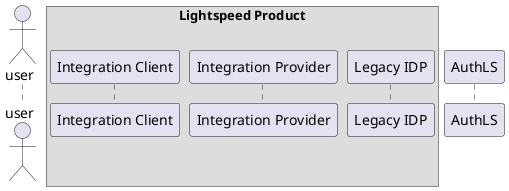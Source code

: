 @startuml

actor user
box "Lightspeed Product"
  participant int_client as "Integration Client"
  participant int_provider as "Integration Provider"
  participant legacy_idp as "Legacy IDP"
end box
participant authls as "AuthLS"

!procedure $authentication()
  authls->>user: Authentication starts (User is shown a login prompt)
  group Ajax
    user->>authls: User sends credentials (POST <authls_domain>/auth/lightspeed/<realm>)
    $verifyCredentials()
  end
  user->>authls: Resume authentication
  authls->>authls: AuthLS Session is created
!endprocedure

!procedure $verifyCredentials()
  group AuthLS does not own credentials for the realm [[https://fireplace.lightspeed.app/docs-preview/62-lightspeed-id/master/20-integrating/20-authentication-provider docs]]
    note over authls, legacy_idp: Credentials are proxied and verifed
    authls->>legacy_idp: POST <verify_credentials_uri>
    legacy_idp->>authls: Response: 200, { user_data }
    authls->>user: Resume authentication
  end
  alt Failure
    legacy_idp->>authls: Response: 401
    authls->>user: Error shown on login page
  end
!endprocedure

!procedure $applicationInitiatedLogin()
  activate int_client
    note left of int_client: Application Initiated Login URL
    note right of int_client: Start Authorization Code Flow
    int_client->>int_client: Create state cookie [[https://fireplace.lightspeed.app/docs-preview/62-lightspeed-id/master/20-integrating/10-external-authentication-provider docs]]
    int_client->>authls: Redirect to <authls_domain>/oidc/authorize\n?state=<state>\n&client_id=<client_id>\n&redirect_uri=<redirect_uri>\n&audience=<audience>\n&scope=<scopes>
  deactivate int_client
!endprocedure

!procedure $oidcCallback()
  group OIDC Callback success
    int_client->>int_client: Verify state
    int_client->>authls: Retrieve tokens from code\nPOST <authls_domain>/oidc/token
    authls->>int_client: Response: 200, {id_token, access_token, refresh_token?, ...}
    note right of int_client: End Authorization Code Flow
  end
!endprocedure
@enduml
